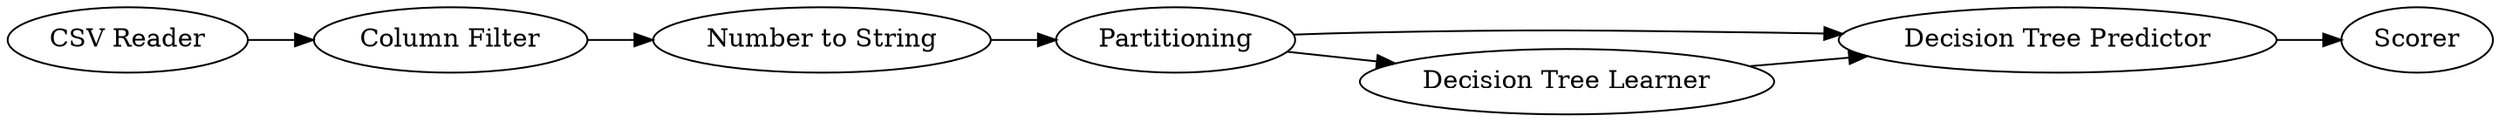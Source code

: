 digraph {
	"5967264391958780573_4" [label=Partitioning]
	"5967264391958780573_1" [label="CSV Reader"]
	"5967264391958780573_10" [label="Column Filter"]
	"5967264391958780573_6" [label="Decision Tree Predictor"]
	"5967264391958780573_11" [label="Decision Tree Learner"]
	"5967264391958780573_3" [label="Number to String"]
	"5967264391958780573_7" [label=Scorer]
	"5967264391958780573_1" -> "5967264391958780573_10"
	"5967264391958780573_10" -> "5967264391958780573_3"
	"5967264391958780573_4" -> "5967264391958780573_6"
	"5967264391958780573_6" -> "5967264391958780573_7"
	"5967264391958780573_4" -> "5967264391958780573_11"
	"5967264391958780573_11" -> "5967264391958780573_6"
	"5967264391958780573_3" -> "5967264391958780573_4"
	rankdir=LR
}
